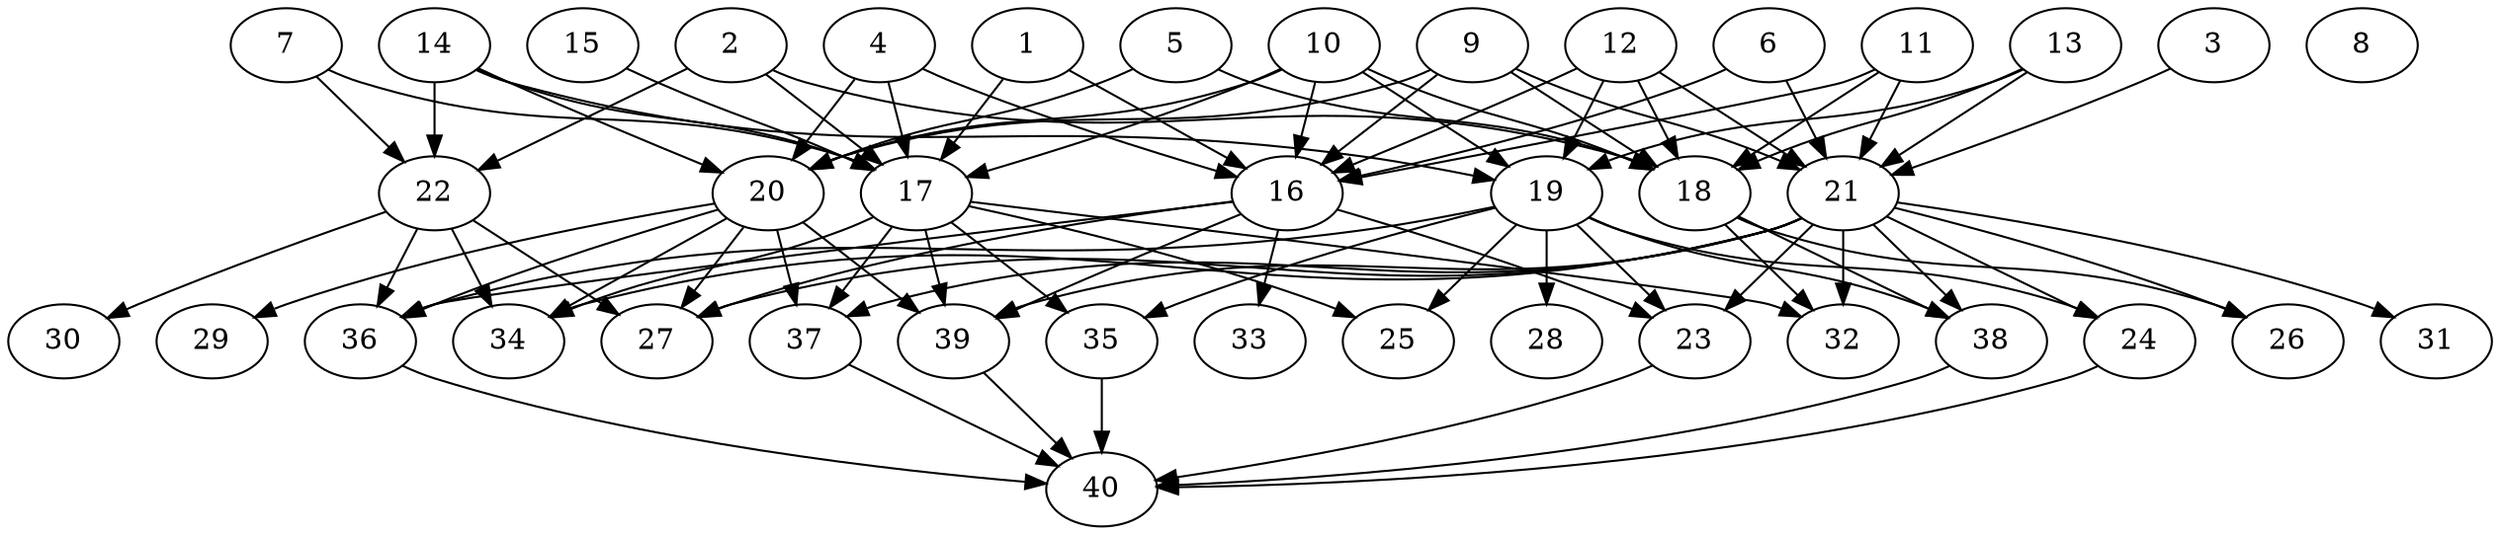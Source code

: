 // DAG automatically generated by daggen at Thu Oct  3 14:06:49 2019
// ./daggen --dot -n 40 --ccr 0.3 --fat 0.7 --regular 0.5 --density 0.6 --mindata 5242880 --maxdata 52428800 
digraph G {
  1 [size="24705707", alpha="0.03", expect_size="7411712"] 
  1 -> 16 [size ="7411712"]
  1 -> 17 [size ="7411712"]
  2 [size="125603840", alpha="0.13", expect_size="37681152"] 
  2 -> 17 [size ="37681152"]
  2 -> 18 [size ="37681152"]
  2 -> 22 [size ="37681152"]
  3 [size="159208107", alpha="0.10", expect_size="47762432"] 
  3 -> 21 [size ="47762432"]
  4 [size="127477760", alpha="0.19", expect_size="38243328"] 
  4 -> 16 [size ="38243328"]
  4 -> 17 [size ="38243328"]
  4 -> 20 [size ="38243328"]
  5 [size="64023893", alpha="0.05", expect_size="19207168"] 
  5 -> 18 [size ="19207168"]
  5 -> 20 [size ="19207168"]
  6 [size="139209387", alpha="0.11", expect_size="41762816"] 
  6 -> 16 [size ="41762816"]
  6 -> 21 [size ="41762816"]
  7 [size="82193067", alpha="0.04", expect_size="24657920"] 
  7 -> 17 [size ="24657920"]
  7 -> 22 [size ="24657920"]
  8 [size="33955840", alpha="0.05", expect_size="10186752"] 
  9 [size="52534613", alpha="0.03", expect_size="15760384"] 
  9 -> 16 [size ="15760384"]
  9 -> 18 [size ="15760384"]
  9 -> 20 [size ="15760384"]
  9 -> 21 [size ="15760384"]
  10 [size="164864000", alpha="0.01", expect_size="49459200"] 
  10 -> 16 [size ="49459200"]
  10 -> 17 [size ="49459200"]
  10 -> 18 [size ="49459200"]
  10 -> 19 [size ="49459200"]
  10 -> 20 [size ="49459200"]
  11 [size="95761067", alpha="0.05", expect_size="28728320"] 
  11 -> 16 [size ="28728320"]
  11 -> 18 [size ="28728320"]
  11 -> 21 [size ="28728320"]
  12 [size="122828800", alpha="0.01", expect_size="36848640"] 
  12 -> 16 [size ="36848640"]
  12 -> 18 [size ="36848640"]
  12 -> 19 [size ="36848640"]
  12 -> 21 [size ="36848640"]
  13 [size="64651947", alpha="0.17", expect_size="19395584"] 
  13 -> 18 [size ="19395584"]
  13 -> 19 [size ="19395584"]
  13 -> 21 [size ="19395584"]
  14 [size="141735253", alpha="0.14", expect_size="42520576"] 
  14 -> 17 [size ="42520576"]
  14 -> 19 [size ="42520576"]
  14 -> 20 [size ="42520576"]
  14 -> 22 [size ="42520576"]
  15 [size="135826773", alpha="0.14", expect_size="40748032"] 
  15 -> 17 [size ="40748032"]
  16 [size="21299200", alpha="0.15", expect_size="6389760"] 
  16 -> 23 [size ="6389760"]
  16 -> 27 [size ="6389760"]
  16 -> 33 [size ="6389760"]
  16 -> 36 [size ="6389760"]
  16 -> 39 [size ="6389760"]
  17 [size="104430933", alpha="0.18", expect_size="31329280"] 
  17 -> 25 [size ="31329280"]
  17 -> 32 [size ="31329280"]
  17 -> 34 [size ="31329280"]
  17 -> 35 [size ="31329280"]
  17 -> 37 [size ="31329280"]
  17 -> 39 [size ="31329280"]
  18 [size="139281067", alpha="0.09", expect_size="41784320"] 
  18 -> 26 [size ="41784320"]
  18 -> 32 [size ="41784320"]
  18 -> 38 [size ="41784320"]
  19 [size="19435520", alpha="0.08", expect_size="5830656"] 
  19 -> 23 [size ="5830656"]
  19 -> 24 [size ="5830656"]
  19 -> 25 [size ="5830656"]
  19 -> 28 [size ="5830656"]
  19 -> 35 [size ="5830656"]
  19 -> 36 [size ="5830656"]
  19 -> 38 [size ="5830656"]
  20 [size="45018453", alpha="0.09", expect_size="13505536"] 
  20 -> 27 [size ="13505536"]
  20 -> 29 [size ="13505536"]
  20 -> 34 [size ="13505536"]
  20 -> 36 [size ="13505536"]
  20 -> 37 [size ="13505536"]
  20 -> 39 [size ="13505536"]
  21 [size="52114773", alpha="0.12", expect_size="15634432"] 
  21 -> 23 [size ="15634432"]
  21 -> 24 [size ="15634432"]
  21 -> 26 [size ="15634432"]
  21 -> 27 [size ="15634432"]
  21 -> 31 [size ="15634432"]
  21 -> 32 [size ="15634432"]
  21 -> 34 [size ="15634432"]
  21 -> 37 [size ="15634432"]
  21 -> 38 [size ="15634432"]
  21 -> 39 [size ="15634432"]
  22 [size="92890453", alpha="0.08", expect_size="27867136"] 
  22 -> 27 [size ="27867136"]
  22 -> 30 [size ="27867136"]
  22 -> 34 [size ="27867136"]
  22 -> 36 [size ="27867136"]
  23 [size="101611520", alpha="0.02", expect_size="30483456"] 
  23 -> 40 [size ="30483456"]
  24 [size="74379947", alpha="0.10", expect_size="22313984"] 
  24 -> 40 [size ="22313984"]
  25 [size="26835627", alpha="0.04", expect_size="8050688"] 
  26 [size="133410133", alpha="0.13", expect_size="40023040"] 
  27 [size="93562880", alpha="0.11", expect_size="28068864"] 
  28 [size="78680747", alpha="0.11", expect_size="23604224"] 
  29 [size="146230613", alpha="0.15", expect_size="43869184"] 
  30 [size="51152213", alpha="0.18", expect_size="15345664"] 
  31 [size="124361387", alpha="0.11", expect_size="37308416"] 
  32 [size="58521600", alpha="0.17", expect_size="17556480"] 
  33 [size="119043413", alpha="0.10", expect_size="35713024"] 
  34 [size="133092693", alpha="0.18", expect_size="39927808"] 
  35 [size="53384533", alpha="0.01", expect_size="16015360"] 
  35 -> 40 [size ="16015360"]
  36 [size="83756373", alpha="0.05", expect_size="25126912"] 
  36 -> 40 [size ="25126912"]
  37 [size="31371947", alpha="0.20", expect_size="9411584"] 
  37 -> 40 [size ="9411584"]
  38 [size="118231040", alpha="0.10", expect_size="35469312"] 
  38 -> 40 [size ="35469312"]
  39 [size="46243840", alpha="0.00", expect_size="13873152"] 
  39 -> 40 [size ="13873152"]
  40 [size="165048320", alpha="0.14", expect_size="49514496"] 
}
